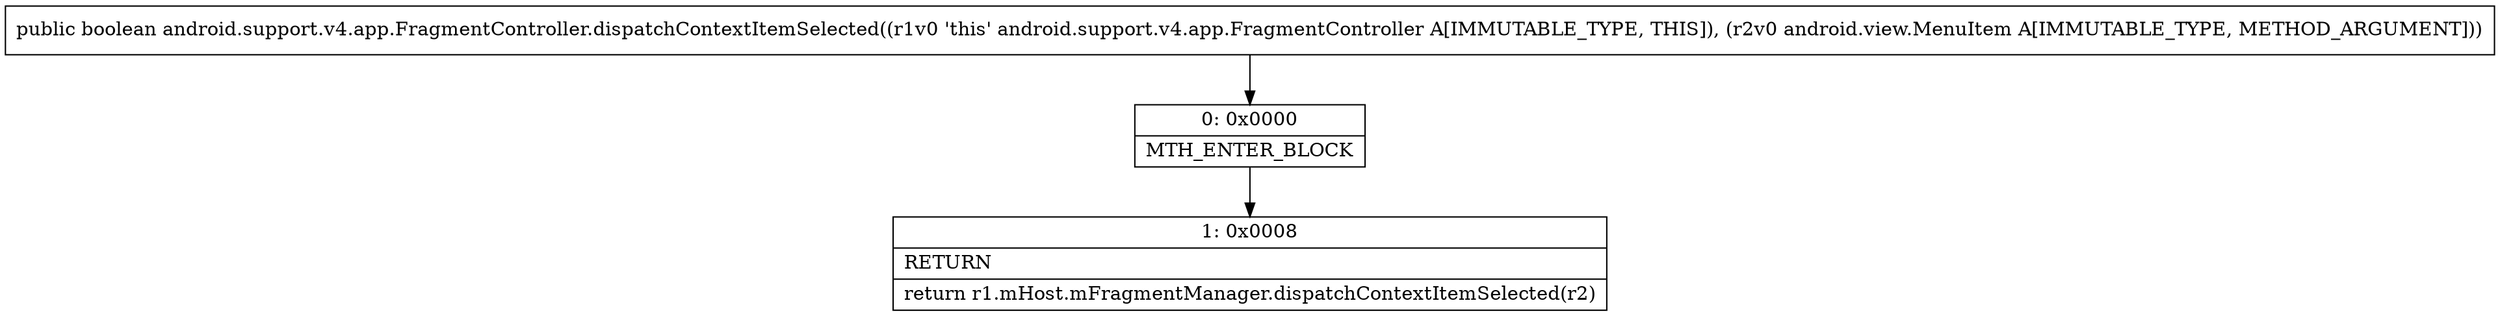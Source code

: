 digraph "CFG forandroid.support.v4.app.FragmentController.dispatchContextItemSelected(Landroid\/view\/MenuItem;)Z" {
Node_0 [shape=record,label="{0\:\ 0x0000|MTH_ENTER_BLOCK\l}"];
Node_1 [shape=record,label="{1\:\ 0x0008|RETURN\l|return r1.mHost.mFragmentManager.dispatchContextItemSelected(r2)\l}"];
MethodNode[shape=record,label="{public boolean android.support.v4.app.FragmentController.dispatchContextItemSelected((r1v0 'this' android.support.v4.app.FragmentController A[IMMUTABLE_TYPE, THIS]), (r2v0 android.view.MenuItem A[IMMUTABLE_TYPE, METHOD_ARGUMENT])) }"];
MethodNode -> Node_0;
Node_0 -> Node_1;
}

